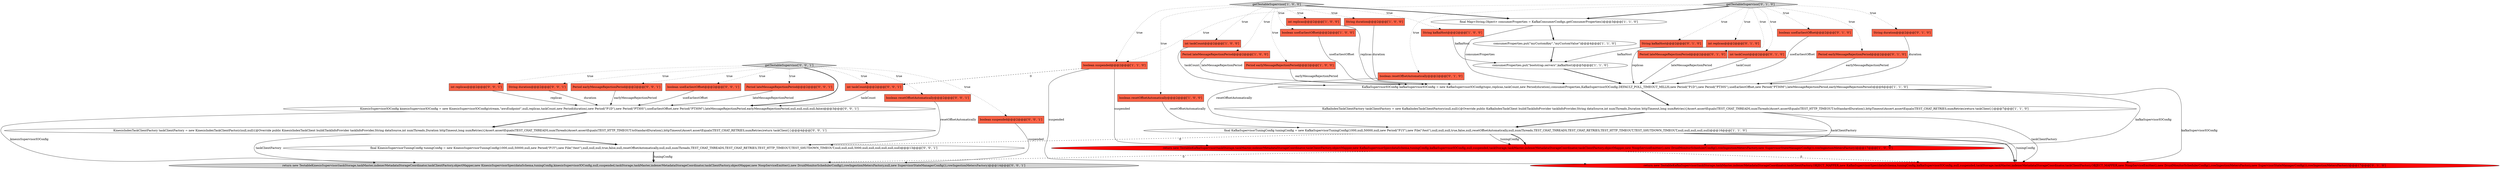 digraph {
10 [style = filled, label = "final KafkaSupervisorTuningConfig tuningConfig = new KafkaSupervisorTuningConfig(1000,null,50000,null,new Period(\"P1Y\"),new File(\"/test\"),null,null,null,true,false,null,resetOffsetAutomatically,null,numThreads,TEST_CHAT_THREADS,TEST_CHAT_RETRIES,TEST_HTTP_TIMEOUT,TEST_SHUTDOWN_TIMEOUT,null,null,null,null,null)@@@16@@@['1', '1', '0']", fillcolor = white, shape = ellipse image = "AAA0AAABBB1BBB"];
37 [style = filled, label = "KinesisSupervisorIOConfig kinesisSupervisorIOConfig = new KinesisSupervisorIOConfig(stream,\"awsEndpoint\",null,replicas,taskCount,new Period(duration),new Period(\"P1D\"),new Period(\"PT30S\"),useEarliestOffset,new Period(\"PT30M\"),lateMessageRejectionPeriod,earlyMessageRejectionPeriod,null,null,null,null,false)@@@3@@@['0', '0', '1']", fillcolor = white, shape = ellipse image = "AAA0AAABBB3BBB"];
14 [style = filled, label = "boolean suspended@@@2@@@['1', '1', '0']", fillcolor = tomato, shape = box image = "AAA0AAABBB1BBB"];
15 [style = filled, label = "KafkaSupervisorIOConfig kafkaSupervisorIOConfig = new KafkaSupervisorIOConfig(topic,replicas,taskCount,new Period(duration),consumerProperties,KafkaSupervisorIOConfig.DEFAULT_POLL_TIMEOUT_MILLIS,new Period(\"P1D\"),new Period(\"PT30S\"),useEarliestOffset,new Period(\"PT30M\"),lateMessageRejectionPeriod,earlyMessageRejectionPeriod)@@@6@@@['1', '1', '0']", fillcolor = white, shape = ellipse image = "AAA0AAABBB1BBB"];
4 [style = filled, label = "return new TestableKafkaSupervisor(taskStorage,taskMaster,indexerMetadataStorageCoordinator,taskClientFactory,objectMapper,new KafkaSupervisorSpec(dataSchema,tuningConfig,kafkaSupervisorIOConfig,null,suspended,taskStorage,taskMaster,indexerMetadataStorageCoordinator,taskClientFactory,objectMapper,new NoopServiceEmitter(),new DruidMonitorSchedulerConfig(),rowIngestionMetersFactory,new SupervisorStateManagerConfig()),rowIngestionMetersFactory)@@@17@@@['1', '0', '0']", fillcolor = red, shape = ellipse image = "AAA1AAABBB1BBB"];
18 [style = filled, label = "int taskCount@@@2@@@['0', '1', '0']", fillcolor = tomato, shape = box image = "AAA0AAABBB2BBB"];
11 [style = filled, label = "getTestableSupervisor['1', '0', '0']", fillcolor = lightgray, shape = diamond image = "AAA0AAABBB1BBB"];
27 [style = filled, label = "String duration@@@2@@@['0', '0', '1']", fillcolor = tomato, shape = box image = "AAA0AAABBB3BBB"];
29 [style = filled, label = "final KinesisSupervisorTuningConfig tuningConfig = new KinesisSupervisorTuningConfig(1000,null,50000,null,new Period(\"P1Y\"),new File(\"/test\"),null,null,null,true,false,null,resetOffsetAutomatically,null,null,numThreads,TEST_CHAT_THREADS,TEST_CHAT_RETRIES,TEST_HTTP_TIMEOUT,TEST_SHUTDOWN_TIMEOUT,null,null,null,5000,null,null,null,null,null,null)@@@13@@@['0', '0', '1']", fillcolor = white, shape = ellipse image = "AAA0AAABBB3BBB"];
31 [style = filled, label = "boolean resetOffsetAutomatically@@@2@@@['0', '0', '1']", fillcolor = tomato, shape = box image = "AAA0AAABBB3BBB"];
17 [style = filled, label = "return new TestableKafkaSupervisor(taskStorage,taskMaster,indexerMetadataStorageCoordinator,taskClientFactory,OBJECT_MAPPER,new KafkaSupervisorSpec(dataSchema,tuningConfig,kafkaSupervisorIOConfig,null,suspended,taskStorage,taskMaster,indexerMetadataStorageCoordinator,taskClientFactory,OBJECT_MAPPER,new NoopServiceEmitter(),new DruidMonitorSchedulerConfig(),rowIngestionMetersFactory,new SupervisorStateManagerConfig()),rowIngestionMetersFactory)@@@17@@@['0', '1', '0']", fillcolor = red, shape = ellipse image = "AAA1AAABBB2BBB"];
16 [style = filled, label = "consumerProperties.put(\"myCustomKey\",\"myCustomValue\")@@@4@@@['1', '1', '0']", fillcolor = white, shape = ellipse image = "AAA0AAABBB1BBB"];
5 [style = filled, label = "String kafkaHost@@@2@@@['1', '0', '0']", fillcolor = tomato, shape = box image = "AAA0AAABBB1BBB"];
30 [style = filled, label = "int replicas@@@2@@@['0', '0', '1']", fillcolor = tomato, shape = box image = "AAA0AAABBB3BBB"];
12 [style = filled, label = "boolean useEarliestOffset@@@2@@@['1', '0', '0']", fillcolor = tomato, shape = box image = "AAA0AAABBB1BBB"];
9 [style = filled, label = "int taskCount@@@2@@@['1', '0', '0']", fillcolor = tomato, shape = box image = "AAA0AAABBB1BBB"];
20 [style = filled, label = "getTestableSupervisor['0', '1', '0']", fillcolor = lightgray, shape = diamond image = "AAA0AAABBB2BBB"];
34 [style = filled, label = "getTestableSupervisor['0', '0', '1']", fillcolor = lightgray, shape = diamond image = "AAA0AAABBB3BBB"];
19 [style = filled, label = "boolean useEarliestOffset@@@2@@@['0', '1', '0']", fillcolor = tomato, shape = box image = "AAA0AAABBB2BBB"];
13 [style = filled, label = "Period lateMessageRejectionPeriod@@@2@@@['1', '0', '0']", fillcolor = tomato, shape = box image = "AAA0AAABBB1BBB"];
3 [style = filled, label = "Period earlyMessageRejectionPeriod@@@2@@@['1', '0', '0']", fillcolor = tomato, shape = box image = "AAA0AAABBB1BBB"];
21 [style = filled, label = "String kafkaHost@@@2@@@['0', '1', '0']", fillcolor = tomato, shape = box image = "AAA0AAABBB2BBB"];
25 [style = filled, label = "Period earlyMessageRejectionPeriod@@@2@@@['0', '1', '0']", fillcolor = tomato, shape = box image = "AAA0AAABBB2BBB"];
6 [style = filled, label = "int replicas@@@2@@@['1', '0', '0']", fillcolor = tomato, shape = box image = "AAA0AAABBB1BBB"];
33 [style = filled, label = "boolean suspended@@@2@@@['0', '0', '1']", fillcolor = tomato, shape = box image = "AAA0AAABBB3BBB"];
36 [style = filled, label = "Period earlyMessageRejectionPeriod@@@2@@@['0', '0', '1']", fillcolor = tomato, shape = box image = "AAA0AAABBB3BBB"];
39 [style = filled, label = "int taskCount@@@2@@@['0', '0', '1']", fillcolor = tomato, shape = box image = "AAA0AAABBB3BBB"];
23 [style = filled, label = "boolean resetOffsetAutomatically@@@2@@@['0', '1', '0']", fillcolor = tomato, shape = box image = "AAA0AAABBB2BBB"];
1 [style = filled, label = "consumerProperties.put(\"bootstrap.servers\",kafkaHost)@@@5@@@['1', '1', '0']", fillcolor = white, shape = ellipse image = "AAA0AAABBB1BBB"];
26 [style = filled, label = "String duration@@@2@@@['0', '1', '0']", fillcolor = tomato, shape = box image = "AAA0AAABBB2BBB"];
38 [style = filled, label = "KinesisIndexTaskClientFactory taskClientFactory = new KinesisIndexTaskClientFactory(null,null){@Override public KinesisIndexTaskClient build(TaskInfoProvider taskInfoProvider,String dataSource,int numThreads,Duration httpTimeout,long numRetries){Assert.assertEquals(TEST_CHAT_THREADS,numThreads)Assert.assertEquals(TEST_HTTP_TIMEOUT.toStandardDuration(),httpTimeout)Assert.assertEquals(TEST_CHAT_RETRIES,numRetries)return taskClient}}@@@4@@@['0', '0', '1']", fillcolor = white, shape = ellipse image = "AAA0AAABBB3BBB"];
0 [style = filled, label = "final Map<String,Object> consumerProperties = KafkaConsumerConfigs.getConsumerProperties()@@@3@@@['1', '1', '0']", fillcolor = white, shape = ellipse image = "AAA0AAABBB1BBB"];
28 [style = filled, label = "return new TestableKinesisSupervisor(taskStorage,taskMaster,indexerMetadataStorageCoordinator,taskClientFactory,objectMapper,new KinesisSupervisorSpec(dataSchema,tuningConfig,kinesisSupervisorIOConfig,null,suspended,taskStorage,taskMaster,indexerMetadataStorageCoordinator,taskClientFactory,objectMapper,new NoopServiceEmitter(),new DruidMonitorSchedulerConfig(),rowIngestionMetersFactory,null,new SupervisorStateManagerConfig()),rowIngestionMetersFactory)@@@14@@@['0', '0', '1']", fillcolor = lightgray, shape = ellipse image = "AAA0AAABBB3BBB"];
7 [style = filled, label = "KafkaIndexTaskClientFactory taskClientFactory = new KafkaIndexTaskClientFactory(null,null){@Override public KafkaIndexTaskClient build(TaskInfoProvider taskInfoProvider,String dataSource,int numThreads,Duration httpTimeout,long numRetries){Assert.assertEquals(TEST_CHAT_THREADS,numThreads)Assert.assertEquals(TEST_HTTP_TIMEOUT.toStandardDuration(),httpTimeout)Assert.assertEquals(TEST_CHAT_RETRIES,numRetries)return taskClient}}@@@7@@@['1', '1', '0']", fillcolor = white, shape = ellipse image = "AAA0AAABBB1BBB"];
8 [style = filled, label = "boolean resetOffsetAutomatically@@@2@@@['1', '0', '0']", fillcolor = tomato, shape = box image = "AAA0AAABBB1BBB"];
22 [style = filled, label = "int replicas@@@2@@@['0', '1', '0']", fillcolor = tomato, shape = box image = "AAA0AAABBB2BBB"];
24 [style = filled, label = "Period lateMessageRejectionPeriod@@@2@@@['0', '1', '0']", fillcolor = tomato, shape = box image = "AAA0AAABBB2BBB"];
32 [style = filled, label = "boolean useEarliestOffset@@@2@@@['0', '0', '1']", fillcolor = tomato, shape = box image = "AAA0AAABBB3BBB"];
35 [style = filled, label = "Period lateMessageRejectionPeriod@@@2@@@['0', '0', '1']", fillcolor = tomato, shape = box image = "AAA0AAABBB3BBB"];
2 [style = filled, label = "String duration@@@2@@@['1', '0', '0']", fillcolor = tomato, shape = box image = "AAA0AAABBB1BBB"];
34->32 [style = dotted, label="true"];
0->16 [style = bold, label=""];
3->15 [style = solid, label="earlyMessageRejectionPeriod"];
20->25 [style = dotted, label="true"];
22->15 [style = solid, label="replicas"];
15->7 [style = bold, label=""];
20->24 [style = dotted, label="true"];
4->17 [style = dashed, label="0"];
7->10 [style = bold, label=""];
15->4 [style = solid, label="kafkaSupervisorIOConfig"];
19->15 [style = solid, label="useEarliestOffset"];
27->37 [style = solid, label="duration"];
15->17 [style = solid, label="kafkaSupervisorIOConfig"];
35->37 [style = solid, label="lateMessageRejectionPeriod"];
1->15 [style = bold, label=""];
30->37 [style = solid, label="replicas"];
20->0 [style = bold, label=""];
38->29 [style = bold, label=""];
11->12 [style = dotted, label="true"];
11->14 [style = dotted, label="true"];
20->26 [style = dotted, label="true"];
20->14 [style = dotted, label="true"];
31->29 [style = solid, label="resetOffsetAutomatically"];
34->36 [style = dotted, label="true"];
14->39 [style = dashed, label="0"];
14->17 [style = solid, label="suspended"];
10->17 [style = bold, label=""];
11->9 [style = dotted, label="true"];
11->5 [style = dotted, label="true"];
9->15 [style = solid, label="taskCount"];
5->1 [style = solid, label="kafkaHost"];
10->4 [style = solid, label="tuningConfig"];
11->13 [style = dotted, label="true"];
20->21 [style = dotted, label="true"];
10->29 [style = dashed, label="0"];
13->15 [style = solid, label="lateMessageRejectionPeriod"];
21->1 [style = solid, label="kafkaHost"];
34->39 [style = dotted, label="true"];
4->28 [style = dashed, label="0"];
38->28 [style = solid, label="taskClientFactory"];
23->10 [style = solid, label="resetOffsetAutomatically"];
6->15 [style = solid, label="replicas"];
14->4 [style = solid, label="suspended"];
29->28 [style = bold, label=""];
2->15 [style = solid, label="duration"];
24->15 [style = solid, label="lateMessageRejectionPeriod"];
26->15 [style = solid, label="duration"];
29->28 [style = solid, label="tuningConfig"];
12->15 [style = solid, label="useEarliestOffset"];
11->0 [style = bold, label=""];
11->2 [style = dotted, label="true"];
34->31 [style = dotted, label="true"];
34->27 [style = dotted, label="true"];
0->15 [style = solid, label="consumerProperties"];
37->28 [style = solid, label="kinesisSupervisorIOConfig"];
16->1 [style = bold, label=""];
10->17 [style = solid, label="tuningConfig"];
34->37 [style = bold, label=""];
11->6 [style = dotted, label="true"];
37->38 [style = bold, label=""];
34->35 [style = dotted, label="true"];
8->10 [style = solid, label="resetOffsetAutomatically"];
20->23 [style = dotted, label="true"];
34->33 [style = dotted, label="true"];
25->15 [style = solid, label="earlyMessageRejectionPeriod"];
10->4 [style = bold, label=""];
20->18 [style = dotted, label="true"];
11->8 [style = dotted, label="true"];
20->19 [style = dotted, label="true"];
20->22 [style = dotted, label="true"];
32->37 [style = solid, label="useEarliestOffset"];
18->15 [style = solid, label="taskCount"];
33->28 [style = solid, label="suspended"];
39->37 [style = solid, label="taskCount"];
11->3 [style = dotted, label="true"];
34->30 [style = dotted, label="true"];
36->37 [style = solid, label="earlyMessageRejectionPeriod"];
7->4 [style = solid, label="taskClientFactory"];
7->17 [style = solid, label="taskClientFactory"];
}
